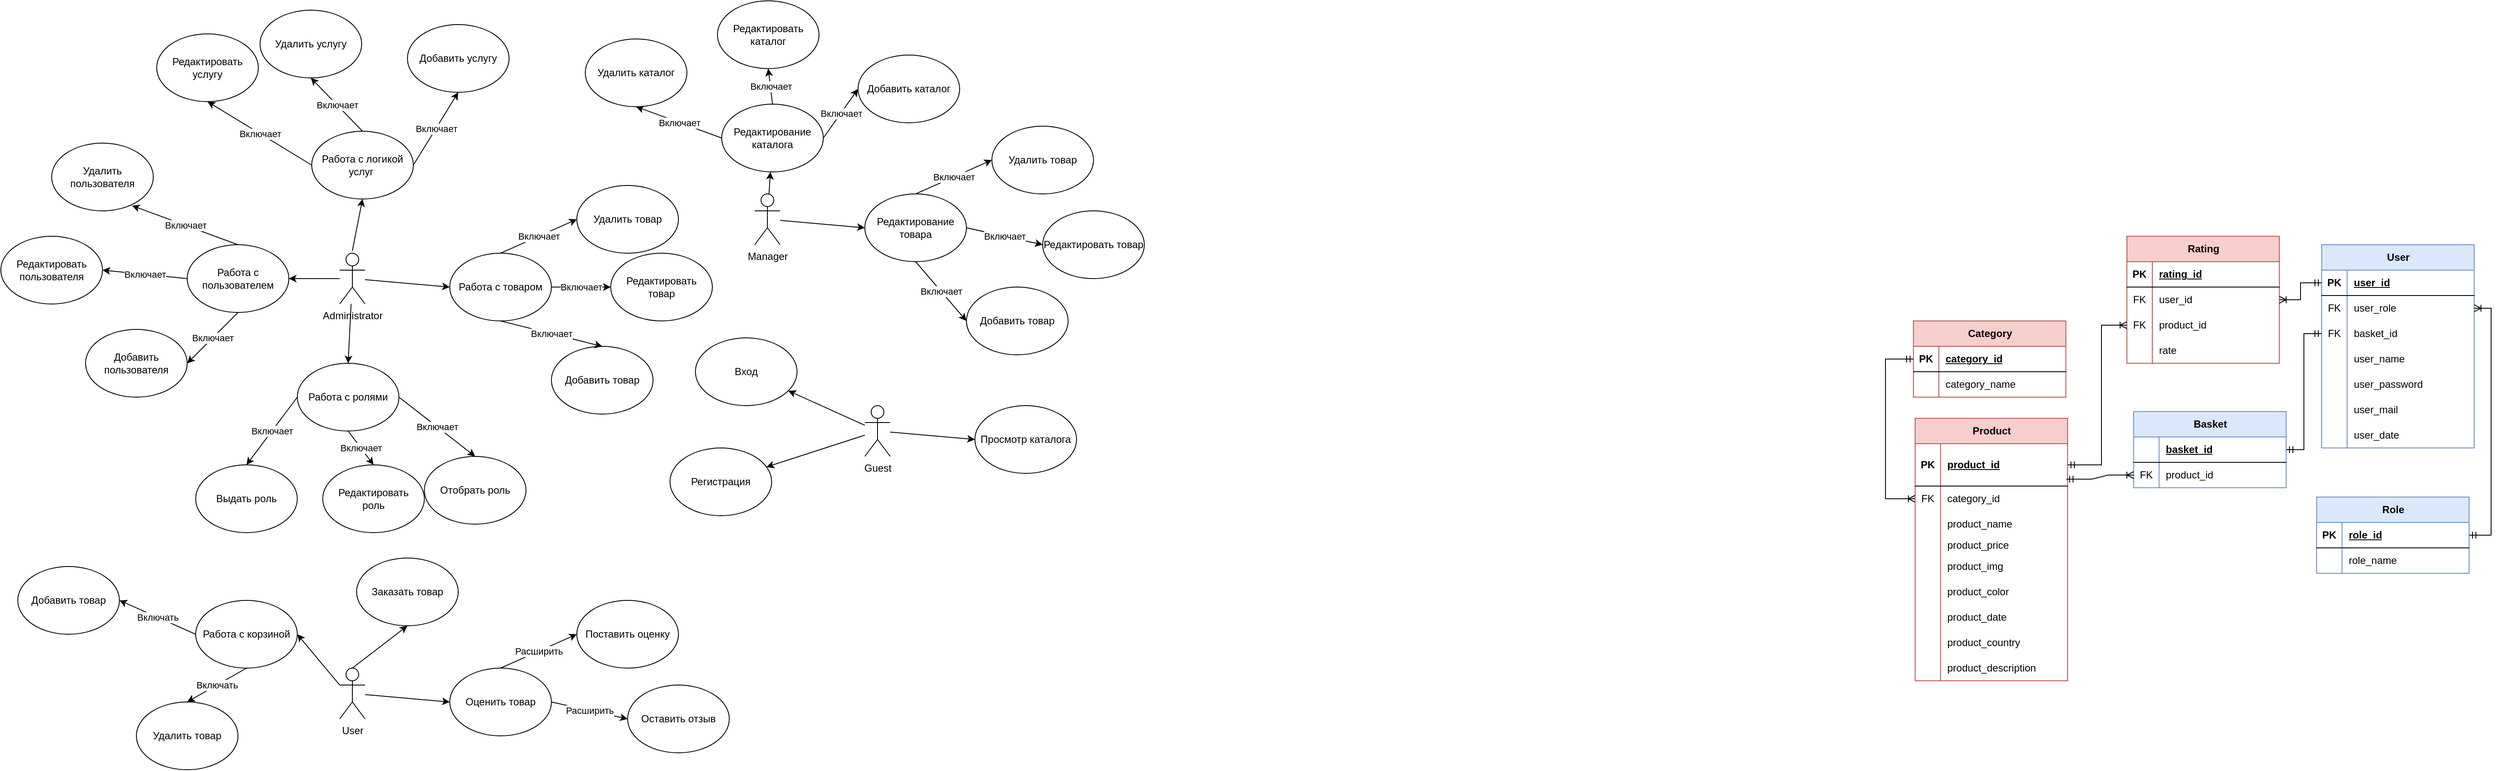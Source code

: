 <mxfile version="21.2.3" type="device">
  <diagram id="R2lEEEUBdFMjLlhIrx00" name="Page-1">
    <mxGraphModel dx="4165" dy="2045" grid="0" gridSize="10" guides="0" tooltips="1" connect="1" arrows="1" fold="1" page="1" pageScale="1" pageWidth="850" pageHeight="1100" math="0" shadow="0" extFonts="Permanent Marker^https://fonts.googleapis.com/css?family=Permanent+Marker">
      <root>
        <mxCell id="0" />
        <mxCell id="1" parent="0" />
        <mxCell id="0gaN6f97P08U9e7HcH4B-33" value="User" style="shape=table;startSize=30;container=1;collapsible=1;childLayout=tableLayout;fixedRows=1;rowLines=0;fontStyle=1;align=center;resizeLast=1;html=1;fillColor=#dae8fc;strokeColor=#6c8ebf;" parent="1" vertex="1">
          <mxGeometry x="390" y="190" width="180" height="240" as="geometry" />
        </mxCell>
        <mxCell id="0gaN6f97P08U9e7HcH4B-34" value="" style="shape=tableRow;horizontal=0;startSize=0;swimlaneHead=0;swimlaneBody=0;fillColor=none;collapsible=0;dropTarget=0;points=[[0,0.5],[1,0.5]];portConstraint=eastwest;top=0;left=0;right=0;bottom=1;" parent="0gaN6f97P08U9e7HcH4B-33" vertex="1">
          <mxGeometry y="30" width="180" height="30" as="geometry" />
        </mxCell>
        <mxCell id="0gaN6f97P08U9e7HcH4B-35" value="PK" style="shape=partialRectangle;connectable=0;fillColor=none;top=0;left=0;bottom=0;right=0;fontStyle=1;overflow=hidden;whiteSpace=wrap;html=1;" parent="0gaN6f97P08U9e7HcH4B-34" vertex="1">
          <mxGeometry width="30" height="30" as="geometry">
            <mxRectangle width="30" height="30" as="alternateBounds" />
          </mxGeometry>
        </mxCell>
        <mxCell id="0gaN6f97P08U9e7HcH4B-36" value="user_id" style="shape=partialRectangle;connectable=0;fillColor=none;top=0;left=0;bottom=0;right=0;align=left;spacingLeft=6;fontStyle=5;overflow=hidden;whiteSpace=wrap;html=1;" parent="0gaN6f97P08U9e7HcH4B-34" vertex="1">
          <mxGeometry x="30" width="150" height="30" as="geometry">
            <mxRectangle width="150" height="30" as="alternateBounds" />
          </mxGeometry>
        </mxCell>
        <mxCell id="0gaN6f97P08U9e7HcH4B-117" value="" style="shape=tableRow;horizontal=0;startSize=0;swimlaneHead=0;swimlaneBody=0;fillColor=none;collapsible=0;dropTarget=0;points=[[0,0.5],[1,0.5]];portConstraint=eastwest;top=0;left=0;right=0;bottom=0;" parent="0gaN6f97P08U9e7HcH4B-33" vertex="1">
          <mxGeometry y="60" width="180" height="30" as="geometry" />
        </mxCell>
        <mxCell id="0gaN6f97P08U9e7HcH4B-118" value="FK" style="shape=partialRectangle;connectable=0;fillColor=none;top=0;left=0;bottom=0;right=0;editable=1;overflow=hidden;whiteSpace=wrap;html=1;" parent="0gaN6f97P08U9e7HcH4B-117" vertex="1">
          <mxGeometry width="30" height="30" as="geometry">
            <mxRectangle width="30" height="30" as="alternateBounds" />
          </mxGeometry>
        </mxCell>
        <mxCell id="0gaN6f97P08U9e7HcH4B-119" value="user_role" style="shape=partialRectangle;connectable=0;fillColor=none;top=0;left=0;bottom=0;right=0;align=left;spacingLeft=6;overflow=hidden;whiteSpace=wrap;html=1;" parent="0gaN6f97P08U9e7HcH4B-117" vertex="1">
          <mxGeometry x="30" width="150" height="30" as="geometry">
            <mxRectangle width="150" height="30" as="alternateBounds" />
          </mxGeometry>
        </mxCell>
        <mxCell id="0gaN6f97P08U9e7HcH4B-55" value="" style="shape=tableRow;horizontal=0;startSize=0;swimlaneHead=0;swimlaneBody=0;fillColor=none;collapsible=0;dropTarget=0;points=[[0,0.5],[1,0.5]];portConstraint=eastwest;top=0;left=0;right=0;bottom=0;" parent="0gaN6f97P08U9e7HcH4B-33" vertex="1">
          <mxGeometry y="90" width="180" height="30" as="geometry" />
        </mxCell>
        <mxCell id="0gaN6f97P08U9e7HcH4B-56" value="FK" style="shape=partialRectangle;connectable=0;fillColor=none;top=0;left=0;bottom=0;right=0;editable=1;overflow=hidden;whiteSpace=wrap;html=1;" parent="0gaN6f97P08U9e7HcH4B-55" vertex="1">
          <mxGeometry width="30" height="30" as="geometry">
            <mxRectangle width="30" height="30" as="alternateBounds" />
          </mxGeometry>
        </mxCell>
        <mxCell id="0gaN6f97P08U9e7HcH4B-57" value="basket_id" style="shape=partialRectangle;connectable=0;fillColor=none;top=0;left=0;bottom=0;right=0;align=left;spacingLeft=6;overflow=hidden;whiteSpace=wrap;html=1;" parent="0gaN6f97P08U9e7HcH4B-55" vertex="1">
          <mxGeometry x="30" width="150" height="30" as="geometry">
            <mxRectangle width="150" height="30" as="alternateBounds" />
          </mxGeometry>
        </mxCell>
        <mxCell id="0gaN6f97P08U9e7HcH4B-37" value="" style="shape=tableRow;horizontal=0;startSize=0;swimlaneHead=0;swimlaneBody=0;fillColor=none;collapsible=0;dropTarget=0;points=[[0,0.5],[1,0.5]];portConstraint=eastwest;top=0;left=0;right=0;bottom=0;" parent="0gaN6f97P08U9e7HcH4B-33" vertex="1">
          <mxGeometry y="120" width="180" height="30" as="geometry" />
        </mxCell>
        <mxCell id="0gaN6f97P08U9e7HcH4B-38" value="" style="shape=partialRectangle;connectable=0;fillColor=none;top=0;left=0;bottom=0;right=0;editable=1;overflow=hidden;whiteSpace=wrap;html=1;" parent="0gaN6f97P08U9e7HcH4B-37" vertex="1">
          <mxGeometry width="30" height="30" as="geometry">
            <mxRectangle width="30" height="30" as="alternateBounds" />
          </mxGeometry>
        </mxCell>
        <mxCell id="0gaN6f97P08U9e7HcH4B-39" value="user_name" style="shape=partialRectangle;connectable=0;fillColor=none;top=0;left=0;bottom=0;right=0;align=left;spacingLeft=6;overflow=hidden;whiteSpace=wrap;html=1;" parent="0gaN6f97P08U9e7HcH4B-37" vertex="1">
          <mxGeometry x="30" width="150" height="30" as="geometry">
            <mxRectangle width="150" height="30" as="alternateBounds" />
          </mxGeometry>
        </mxCell>
        <mxCell id="0gaN6f97P08U9e7HcH4B-52" value="" style="shape=tableRow;horizontal=0;startSize=0;swimlaneHead=0;swimlaneBody=0;fillColor=none;collapsible=0;dropTarget=0;points=[[0,0.5],[1,0.5]];portConstraint=eastwest;top=0;left=0;right=0;bottom=0;" parent="0gaN6f97P08U9e7HcH4B-33" vertex="1">
          <mxGeometry y="150" width="180" height="30" as="geometry" />
        </mxCell>
        <mxCell id="0gaN6f97P08U9e7HcH4B-53" value="" style="shape=partialRectangle;connectable=0;fillColor=none;top=0;left=0;bottom=0;right=0;editable=1;overflow=hidden;whiteSpace=wrap;html=1;" parent="0gaN6f97P08U9e7HcH4B-52" vertex="1">
          <mxGeometry width="30" height="30" as="geometry">
            <mxRectangle width="30" height="30" as="alternateBounds" />
          </mxGeometry>
        </mxCell>
        <mxCell id="0gaN6f97P08U9e7HcH4B-54" value="user_password" style="shape=partialRectangle;connectable=0;fillColor=none;top=0;left=0;bottom=0;right=0;align=left;spacingLeft=6;overflow=hidden;whiteSpace=wrap;html=1;" parent="0gaN6f97P08U9e7HcH4B-52" vertex="1">
          <mxGeometry x="30" width="150" height="30" as="geometry">
            <mxRectangle width="150" height="30" as="alternateBounds" />
          </mxGeometry>
        </mxCell>
        <mxCell id="0gaN6f97P08U9e7HcH4B-40" value="" style="shape=tableRow;horizontal=0;startSize=0;swimlaneHead=0;swimlaneBody=0;fillColor=none;collapsible=0;dropTarget=0;points=[[0,0.5],[1,0.5]];portConstraint=eastwest;top=0;left=0;right=0;bottom=0;" parent="0gaN6f97P08U9e7HcH4B-33" vertex="1">
          <mxGeometry y="180" width="180" height="30" as="geometry" />
        </mxCell>
        <mxCell id="0gaN6f97P08U9e7HcH4B-41" value="" style="shape=partialRectangle;connectable=0;fillColor=none;top=0;left=0;bottom=0;right=0;editable=1;overflow=hidden;whiteSpace=wrap;html=1;" parent="0gaN6f97P08U9e7HcH4B-40" vertex="1">
          <mxGeometry width="30" height="30" as="geometry">
            <mxRectangle width="30" height="30" as="alternateBounds" />
          </mxGeometry>
        </mxCell>
        <mxCell id="0gaN6f97P08U9e7HcH4B-42" value="user_mail" style="shape=partialRectangle;connectable=0;fillColor=none;top=0;left=0;bottom=0;right=0;align=left;spacingLeft=6;overflow=hidden;whiteSpace=wrap;html=1;" parent="0gaN6f97P08U9e7HcH4B-40" vertex="1">
          <mxGeometry x="30" width="150" height="30" as="geometry">
            <mxRectangle width="150" height="30" as="alternateBounds" />
          </mxGeometry>
        </mxCell>
        <mxCell id="0gaN6f97P08U9e7HcH4B-43" value="" style="shape=tableRow;horizontal=0;startSize=0;swimlaneHead=0;swimlaneBody=0;fillColor=none;collapsible=0;dropTarget=0;points=[[0,0.5],[1,0.5]];portConstraint=eastwest;top=0;left=0;right=0;bottom=0;" parent="0gaN6f97P08U9e7HcH4B-33" vertex="1">
          <mxGeometry y="210" width="180" height="30" as="geometry" />
        </mxCell>
        <mxCell id="0gaN6f97P08U9e7HcH4B-44" value="" style="shape=partialRectangle;connectable=0;fillColor=none;top=0;left=0;bottom=0;right=0;editable=1;overflow=hidden;whiteSpace=wrap;html=1;" parent="0gaN6f97P08U9e7HcH4B-43" vertex="1">
          <mxGeometry width="30" height="30" as="geometry">
            <mxRectangle width="30" height="30" as="alternateBounds" />
          </mxGeometry>
        </mxCell>
        <mxCell id="0gaN6f97P08U9e7HcH4B-45" value="user_date" style="shape=partialRectangle;connectable=0;fillColor=none;top=0;left=0;bottom=0;right=0;align=left;spacingLeft=6;overflow=hidden;whiteSpace=wrap;html=1;" parent="0gaN6f97P08U9e7HcH4B-43" vertex="1">
          <mxGeometry x="30" width="150" height="30" as="geometry">
            <mxRectangle width="150" height="30" as="alternateBounds" />
          </mxGeometry>
        </mxCell>
        <mxCell id="0gaN6f97P08U9e7HcH4B-58" style="edgeStyle=orthogonalEdgeStyle;rounded=0;orthogonalLoop=1;jettySize=auto;html=1;startArrow=ERoneToMany;startFill=0;endArrow=ERmandOne;endFill=0;entryX=1;entryY=0.5;entryDx=0;entryDy=0;exitX=1;exitY=0.5;exitDx=0;exitDy=0;" parent="1" source="0gaN6f97P08U9e7HcH4B-117" target="0gaN6f97P08U9e7HcH4B-214" edge="1">
          <mxGeometry relative="1" as="geometry">
            <Array as="points">
              <mxPoint x="590" y="265" />
              <mxPoint x="590" y="533" />
            </Array>
          </mxGeometry>
        </mxCell>
        <mxCell id="0gaN6f97P08U9e7HcH4B-59" value="Basket" style="shape=table;startSize=30;container=1;collapsible=1;childLayout=tableLayout;fixedRows=1;rowLines=0;fontStyle=1;align=center;resizeLast=1;html=1;fillColor=#dae8fc;strokeColor=#6c8ebf;" parent="1" vertex="1">
          <mxGeometry x="168" y="387" width="180" height="90" as="geometry" />
        </mxCell>
        <mxCell id="0gaN6f97P08U9e7HcH4B-60" value="" style="shape=tableRow;horizontal=0;startSize=0;swimlaneHead=0;swimlaneBody=0;fillColor=none;collapsible=0;dropTarget=0;points=[[0,0.5],[1,0.5]];portConstraint=eastwest;top=0;left=0;right=0;bottom=1;" parent="0gaN6f97P08U9e7HcH4B-59" vertex="1">
          <mxGeometry y="30" width="180" height="30" as="geometry" />
        </mxCell>
        <mxCell id="0gaN6f97P08U9e7HcH4B-61" value="" style="shape=partialRectangle;connectable=0;fillColor=none;top=0;left=0;bottom=0;right=0;fontStyle=1;overflow=hidden;whiteSpace=wrap;html=1;" parent="0gaN6f97P08U9e7HcH4B-60" vertex="1">
          <mxGeometry width="30" height="30" as="geometry">
            <mxRectangle width="30" height="30" as="alternateBounds" />
          </mxGeometry>
        </mxCell>
        <mxCell id="0gaN6f97P08U9e7HcH4B-62" value="basket_id" style="shape=partialRectangle;connectable=0;fillColor=none;top=0;left=0;bottom=0;right=0;align=left;spacingLeft=6;fontStyle=5;overflow=hidden;whiteSpace=wrap;html=1;" parent="0gaN6f97P08U9e7HcH4B-60" vertex="1">
          <mxGeometry x="30" width="150" height="30" as="geometry">
            <mxRectangle width="150" height="30" as="alternateBounds" />
          </mxGeometry>
        </mxCell>
        <mxCell id="0gaN6f97P08U9e7HcH4B-63" value="" style="shape=tableRow;horizontal=0;startSize=0;swimlaneHead=0;swimlaneBody=0;fillColor=none;collapsible=0;dropTarget=0;points=[[0,0.5],[1,0.5]];portConstraint=eastwest;top=0;left=0;right=0;bottom=0;" parent="0gaN6f97P08U9e7HcH4B-59" vertex="1">
          <mxGeometry y="60" width="180" height="30" as="geometry" />
        </mxCell>
        <mxCell id="0gaN6f97P08U9e7HcH4B-64" value="FK" style="shape=partialRectangle;connectable=0;fillColor=none;top=0;left=0;bottom=0;right=0;editable=1;overflow=hidden;whiteSpace=wrap;html=1;" parent="0gaN6f97P08U9e7HcH4B-63" vertex="1">
          <mxGeometry width="30" height="30" as="geometry">
            <mxRectangle width="30" height="30" as="alternateBounds" />
          </mxGeometry>
        </mxCell>
        <mxCell id="0gaN6f97P08U9e7HcH4B-65" value="product_id" style="shape=partialRectangle;connectable=0;fillColor=none;top=0;left=0;bottom=0;right=0;align=left;spacingLeft=6;overflow=hidden;whiteSpace=wrap;html=1;" parent="0gaN6f97P08U9e7HcH4B-63" vertex="1">
          <mxGeometry x="30" width="150" height="30" as="geometry">
            <mxRectangle width="150" height="30" as="alternateBounds" />
          </mxGeometry>
        </mxCell>
        <mxCell id="0gaN6f97P08U9e7HcH4B-82" value="Product" style="shape=table;startSize=30;container=1;collapsible=1;childLayout=tableLayout;fixedRows=1;rowLines=0;fontStyle=1;align=center;resizeLast=1;html=1;fillColor=#f8cecc;strokeColor=#b85450;" parent="1" vertex="1">
          <mxGeometry x="-90" y="395" width="180" height="310" as="geometry" />
        </mxCell>
        <mxCell id="0gaN6f97P08U9e7HcH4B-83" value="" style="shape=tableRow;horizontal=0;startSize=0;swimlaneHead=0;swimlaneBody=0;fillColor=none;collapsible=0;dropTarget=0;points=[[0,0.5],[1,0.5]];portConstraint=eastwest;top=0;left=0;right=0;bottom=1;" parent="0gaN6f97P08U9e7HcH4B-82" vertex="1">
          <mxGeometry y="30" width="180" height="50" as="geometry" />
        </mxCell>
        <mxCell id="0gaN6f97P08U9e7HcH4B-84" value="PK" style="shape=partialRectangle;connectable=0;fillColor=none;top=0;left=0;bottom=0;right=0;fontStyle=1;overflow=hidden;whiteSpace=wrap;html=1;" parent="0gaN6f97P08U9e7HcH4B-83" vertex="1">
          <mxGeometry width="30" height="50" as="geometry">
            <mxRectangle width="30" height="50" as="alternateBounds" />
          </mxGeometry>
        </mxCell>
        <mxCell id="0gaN6f97P08U9e7HcH4B-85" value="product_id" style="shape=partialRectangle;connectable=0;fillColor=none;top=0;left=0;bottom=0;right=0;align=left;spacingLeft=6;fontStyle=5;overflow=hidden;whiteSpace=wrap;html=1;" parent="0gaN6f97P08U9e7HcH4B-83" vertex="1">
          <mxGeometry x="30" width="150" height="50" as="geometry">
            <mxRectangle width="150" height="50" as="alternateBounds" />
          </mxGeometry>
        </mxCell>
        <mxCell id="0gaN6f97P08U9e7HcH4B-101" value="" style="shape=tableRow;horizontal=0;startSize=0;swimlaneHead=0;swimlaneBody=0;fillColor=none;collapsible=0;dropTarget=0;points=[[0,0.5],[1,0.5]];portConstraint=eastwest;top=0;left=0;right=0;bottom=0;" parent="0gaN6f97P08U9e7HcH4B-82" vertex="1">
          <mxGeometry y="80" width="180" height="30" as="geometry" />
        </mxCell>
        <mxCell id="0gaN6f97P08U9e7HcH4B-102" value="FK" style="shape=partialRectangle;connectable=0;fillColor=none;top=0;left=0;bottom=0;right=0;editable=1;overflow=hidden;whiteSpace=wrap;html=1;" parent="0gaN6f97P08U9e7HcH4B-101" vertex="1">
          <mxGeometry width="30" height="30" as="geometry">
            <mxRectangle width="30" height="30" as="alternateBounds" />
          </mxGeometry>
        </mxCell>
        <mxCell id="0gaN6f97P08U9e7HcH4B-103" value="category_id" style="shape=partialRectangle;connectable=0;fillColor=none;top=0;left=0;bottom=0;right=0;align=left;spacingLeft=6;overflow=hidden;whiteSpace=wrap;html=1;" parent="0gaN6f97P08U9e7HcH4B-101" vertex="1">
          <mxGeometry x="30" width="150" height="30" as="geometry">
            <mxRectangle width="150" height="30" as="alternateBounds" />
          </mxGeometry>
        </mxCell>
        <mxCell id="0gaN6f97P08U9e7HcH4B-148" value="" style="shape=tableRow;horizontal=0;startSize=0;swimlaneHead=0;swimlaneBody=0;fillColor=none;collapsible=0;dropTarget=0;points=[[0,0.5],[1,0.5]];portConstraint=eastwest;top=0;left=0;right=0;bottom=0;" parent="0gaN6f97P08U9e7HcH4B-82" vertex="1">
          <mxGeometry y="110" width="180" height="30" as="geometry" />
        </mxCell>
        <mxCell id="0gaN6f97P08U9e7HcH4B-149" value="" style="shape=partialRectangle;connectable=0;fillColor=none;top=0;left=0;bottom=0;right=0;editable=1;overflow=hidden;whiteSpace=wrap;html=1;" parent="0gaN6f97P08U9e7HcH4B-148" vertex="1">
          <mxGeometry width="30" height="30" as="geometry">
            <mxRectangle width="30" height="30" as="alternateBounds" />
          </mxGeometry>
        </mxCell>
        <mxCell id="0gaN6f97P08U9e7HcH4B-150" value="product_name" style="shape=partialRectangle;connectable=0;fillColor=none;top=0;left=0;bottom=0;right=0;align=left;spacingLeft=6;overflow=hidden;whiteSpace=wrap;html=1;" parent="0gaN6f97P08U9e7HcH4B-148" vertex="1">
          <mxGeometry x="30" width="150" height="30" as="geometry">
            <mxRectangle width="150" height="30" as="alternateBounds" />
          </mxGeometry>
        </mxCell>
        <mxCell id="0gaN6f97P08U9e7HcH4B-89" value="" style="shape=tableRow;horizontal=0;startSize=0;swimlaneHead=0;swimlaneBody=0;fillColor=none;collapsible=0;dropTarget=0;points=[[0,0.5],[1,0.5]];portConstraint=eastwest;top=0;left=0;right=0;bottom=0;" parent="0gaN6f97P08U9e7HcH4B-82" vertex="1">
          <mxGeometry y="140" width="180" height="20" as="geometry" />
        </mxCell>
        <mxCell id="0gaN6f97P08U9e7HcH4B-90" value="" style="shape=partialRectangle;connectable=0;fillColor=none;top=0;left=0;bottom=0;right=0;editable=1;overflow=hidden;whiteSpace=wrap;html=1;" parent="0gaN6f97P08U9e7HcH4B-89" vertex="1">
          <mxGeometry width="30" height="20" as="geometry">
            <mxRectangle width="30" height="20" as="alternateBounds" />
          </mxGeometry>
        </mxCell>
        <mxCell id="0gaN6f97P08U9e7HcH4B-91" value="product_price" style="shape=partialRectangle;connectable=0;fillColor=none;top=0;left=0;bottom=0;right=0;align=left;spacingLeft=6;overflow=hidden;whiteSpace=wrap;html=1;" parent="0gaN6f97P08U9e7HcH4B-89" vertex="1">
          <mxGeometry x="30" width="150" height="20" as="geometry">
            <mxRectangle width="150" height="20" as="alternateBounds" />
          </mxGeometry>
        </mxCell>
        <mxCell id="0gaN6f97P08U9e7HcH4B-95" value="" style="shape=tableRow;horizontal=0;startSize=0;swimlaneHead=0;swimlaneBody=0;fillColor=none;collapsible=0;dropTarget=0;points=[[0,0.5],[1,0.5]];portConstraint=eastwest;top=0;left=0;right=0;bottom=0;" parent="0gaN6f97P08U9e7HcH4B-82" vertex="1">
          <mxGeometry y="160" width="180" height="30" as="geometry" />
        </mxCell>
        <mxCell id="0gaN6f97P08U9e7HcH4B-96" value="" style="shape=partialRectangle;connectable=0;fillColor=none;top=0;left=0;bottom=0;right=0;editable=1;overflow=hidden;whiteSpace=wrap;html=1;" parent="0gaN6f97P08U9e7HcH4B-95" vertex="1">
          <mxGeometry width="30" height="30" as="geometry">
            <mxRectangle width="30" height="30" as="alternateBounds" />
          </mxGeometry>
        </mxCell>
        <mxCell id="0gaN6f97P08U9e7HcH4B-97" value="product_img" style="shape=partialRectangle;connectable=0;fillColor=none;top=0;left=0;bottom=0;right=0;align=left;spacingLeft=6;overflow=hidden;whiteSpace=wrap;html=1;" parent="0gaN6f97P08U9e7HcH4B-95" vertex="1">
          <mxGeometry x="30" width="150" height="30" as="geometry">
            <mxRectangle width="150" height="30" as="alternateBounds" />
          </mxGeometry>
        </mxCell>
        <mxCell id="0gaN6f97P08U9e7HcH4B-98" value="" style="shape=tableRow;horizontal=0;startSize=0;swimlaneHead=0;swimlaneBody=0;fillColor=none;collapsible=0;dropTarget=0;points=[[0,0.5],[1,0.5]];portConstraint=eastwest;top=0;left=0;right=0;bottom=0;" parent="0gaN6f97P08U9e7HcH4B-82" vertex="1">
          <mxGeometry y="190" width="180" height="30" as="geometry" />
        </mxCell>
        <mxCell id="0gaN6f97P08U9e7HcH4B-99" value="" style="shape=partialRectangle;connectable=0;fillColor=none;top=0;left=0;bottom=0;right=0;editable=1;overflow=hidden;whiteSpace=wrap;html=1;" parent="0gaN6f97P08U9e7HcH4B-98" vertex="1">
          <mxGeometry width="30" height="30" as="geometry">
            <mxRectangle width="30" height="30" as="alternateBounds" />
          </mxGeometry>
        </mxCell>
        <mxCell id="0gaN6f97P08U9e7HcH4B-100" value="product_color" style="shape=partialRectangle;connectable=0;fillColor=none;top=0;left=0;bottom=0;right=0;align=left;spacingLeft=6;overflow=hidden;whiteSpace=wrap;html=1;" parent="0gaN6f97P08U9e7HcH4B-98" vertex="1">
          <mxGeometry x="30" width="150" height="30" as="geometry">
            <mxRectangle width="150" height="30" as="alternateBounds" />
          </mxGeometry>
        </mxCell>
        <mxCell id="0gaN6f97P08U9e7HcH4B-105" value="" style="shape=tableRow;horizontal=0;startSize=0;swimlaneHead=0;swimlaneBody=0;fillColor=none;collapsible=0;dropTarget=0;points=[[0,0.5],[1,0.5]];portConstraint=eastwest;top=0;left=0;right=0;bottom=0;" parent="0gaN6f97P08U9e7HcH4B-82" vertex="1">
          <mxGeometry y="220" width="180" height="30" as="geometry" />
        </mxCell>
        <mxCell id="0gaN6f97P08U9e7HcH4B-106" value="" style="shape=partialRectangle;connectable=0;fillColor=none;top=0;left=0;bottom=0;right=0;editable=1;overflow=hidden;whiteSpace=wrap;html=1;" parent="0gaN6f97P08U9e7HcH4B-105" vertex="1">
          <mxGeometry width="30" height="30" as="geometry">
            <mxRectangle width="30" height="30" as="alternateBounds" />
          </mxGeometry>
        </mxCell>
        <mxCell id="0gaN6f97P08U9e7HcH4B-107" value="product_date" style="shape=partialRectangle;connectable=0;fillColor=none;top=0;left=0;bottom=0;right=0;align=left;spacingLeft=6;overflow=hidden;whiteSpace=wrap;html=1;" parent="0gaN6f97P08U9e7HcH4B-105" vertex="1">
          <mxGeometry x="30" width="150" height="30" as="geometry">
            <mxRectangle width="150" height="30" as="alternateBounds" />
          </mxGeometry>
        </mxCell>
        <mxCell id="0gaN6f97P08U9e7HcH4B-210" value="" style="shape=tableRow;horizontal=0;startSize=0;swimlaneHead=0;swimlaneBody=0;fillColor=none;collapsible=0;dropTarget=0;points=[[0,0.5],[1,0.5]];portConstraint=eastwest;top=0;left=0;right=0;bottom=0;" parent="0gaN6f97P08U9e7HcH4B-82" vertex="1">
          <mxGeometry y="250" width="180" height="30" as="geometry" />
        </mxCell>
        <mxCell id="0gaN6f97P08U9e7HcH4B-211" value="" style="shape=partialRectangle;connectable=0;fillColor=none;top=0;left=0;bottom=0;right=0;editable=1;overflow=hidden;whiteSpace=wrap;html=1;" parent="0gaN6f97P08U9e7HcH4B-210" vertex="1">
          <mxGeometry width="30" height="30" as="geometry">
            <mxRectangle width="30" height="30" as="alternateBounds" />
          </mxGeometry>
        </mxCell>
        <mxCell id="0gaN6f97P08U9e7HcH4B-212" value="product_country" style="shape=partialRectangle;connectable=0;fillColor=none;top=0;left=0;bottom=0;right=0;align=left;spacingLeft=6;overflow=hidden;whiteSpace=wrap;html=1;" parent="0gaN6f97P08U9e7HcH4B-210" vertex="1">
          <mxGeometry x="30" width="150" height="30" as="geometry">
            <mxRectangle width="150" height="30" as="alternateBounds" />
          </mxGeometry>
        </mxCell>
        <mxCell id="0gaN6f97P08U9e7HcH4B-92" value="" style="shape=tableRow;horizontal=0;startSize=0;swimlaneHead=0;swimlaneBody=0;fillColor=none;collapsible=0;dropTarget=0;points=[[0,0.5],[1,0.5]];portConstraint=eastwest;top=0;left=0;right=0;bottom=0;" parent="0gaN6f97P08U9e7HcH4B-82" vertex="1">
          <mxGeometry y="280" width="180" height="30" as="geometry" />
        </mxCell>
        <mxCell id="0gaN6f97P08U9e7HcH4B-93" value="" style="shape=partialRectangle;connectable=0;fillColor=none;top=0;left=0;bottom=0;right=0;editable=1;overflow=hidden;whiteSpace=wrap;html=1;" parent="0gaN6f97P08U9e7HcH4B-92" vertex="1">
          <mxGeometry width="30" height="30" as="geometry">
            <mxRectangle width="30" height="30" as="alternateBounds" />
          </mxGeometry>
        </mxCell>
        <mxCell id="0gaN6f97P08U9e7HcH4B-94" value="product_description" style="shape=partialRectangle;connectable=0;fillColor=none;top=0;left=0;bottom=0;right=0;align=left;spacingLeft=6;overflow=hidden;whiteSpace=wrap;html=1;" parent="0gaN6f97P08U9e7HcH4B-92" vertex="1">
          <mxGeometry x="30" width="150" height="30" as="geometry">
            <mxRectangle width="150" height="30" as="alternateBounds" />
          </mxGeometry>
        </mxCell>
        <mxCell id="0gaN6f97P08U9e7HcH4B-112" style="edgeStyle=orthogonalEdgeStyle;rounded=0;orthogonalLoop=1;jettySize=auto;html=1;endArrow=ERmandOne;endFill=0;startArrow=ERmandOne;startFill=0;" parent="1" source="0gaN6f97P08U9e7HcH4B-60" target="0gaN6f97P08U9e7HcH4B-55" edge="1">
          <mxGeometry relative="1" as="geometry">
            <mxPoint x="320" y="85" as="sourcePoint" />
          </mxGeometry>
        </mxCell>
        <mxCell id="0gaN6f97P08U9e7HcH4B-120" value="Category" style="shape=table;startSize=30;container=1;collapsible=1;childLayout=tableLayout;fixedRows=1;rowLines=0;fontStyle=1;align=center;resizeLast=1;html=1;fillColor=#f8cecc;strokeColor=#b85450;" parent="1" vertex="1">
          <mxGeometry x="-92" y="280" width="180" height="90" as="geometry" />
        </mxCell>
        <mxCell id="0gaN6f97P08U9e7HcH4B-121" value="" style="shape=tableRow;horizontal=0;startSize=0;swimlaneHead=0;swimlaneBody=0;fillColor=none;collapsible=0;dropTarget=0;points=[[0,0.5],[1,0.5]];portConstraint=eastwest;top=0;left=0;right=0;bottom=1;" parent="0gaN6f97P08U9e7HcH4B-120" vertex="1">
          <mxGeometry y="30" width="180" height="30" as="geometry" />
        </mxCell>
        <mxCell id="0gaN6f97P08U9e7HcH4B-122" value="PK" style="shape=partialRectangle;connectable=0;fillColor=none;top=0;left=0;bottom=0;right=0;fontStyle=1;overflow=hidden;whiteSpace=wrap;html=1;" parent="0gaN6f97P08U9e7HcH4B-121" vertex="1">
          <mxGeometry width="30" height="30" as="geometry">
            <mxRectangle width="30" height="30" as="alternateBounds" />
          </mxGeometry>
        </mxCell>
        <mxCell id="0gaN6f97P08U9e7HcH4B-123" value="category_id" style="shape=partialRectangle;connectable=0;fillColor=none;top=0;left=0;bottom=0;right=0;align=left;spacingLeft=6;fontStyle=5;overflow=hidden;whiteSpace=wrap;html=1;" parent="0gaN6f97P08U9e7HcH4B-121" vertex="1">
          <mxGeometry x="30" width="150" height="30" as="geometry">
            <mxRectangle width="150" height="30" as="alternateBounds" />
          </mxGeometry>
        </mxCell>
        <mxCell id="0gaN6f97P08U9e7HcH4B-124" value="" style="shape=tableRow;horizontal=0;startSize=0;swimlaneHead=0;swimlaneBody=0;fillColor=none;collapsible=0;dropTarget=0;points=[[0,0.5],[1,0.5]];portConstraint=eastwest;top=0;left=0;right=0;bottom=0;" parent="0gaN6f97P08U9e7HcH4B-120" vertex="1">
          <mxGeometry y="60" width="180" height="30" as="geometry" />
        </mxCell>
        <mxCell id="0gaN6f97P08U9e7HcH4B-125" value="" style="shape=partialRectangle;connectable=0;fillColor=none;top=0;left=0;bottom=0;right=0;editable=1;overflow=hidden;whiteSpace=wrap;html=1;" parent="0gaN6f97P08U9e7HcH4B-124" vertex="1">
          <mxGeometry width="30" height="30" as="geometry">
            <mxRectangle width="30" height="30" as="alternateBounds" />
          </mxGeometry>
        </mxCell>
        <mxCell id="0gaN6f97P08U9e7HcH4B-126" value="category_name" style="shape=partialRectangle;connectable=0;fillColor=none;top=0;left=0;bottom=0;right=0;align=left;spacingLeft=6;overflow=hidden;whiteSpace=wrap;html=1;" parent="0gaN6f97P08U9e7HcH4B-124" vertex="1">
          <mxGeometry x="30" width="150" height="30" as="geometry">
            <mxRectangle width="150" height="30" as="alternateBounds" />
          </mxGeometry>
        </mxCell>
        <mxCell id="0gaN6f97P08U9e7HcH4B-133" value="" style="edgeStyle=orthogonalEdgeStyle;fontSize=12;html=1;endArrow=ERoneToMany;startArrow=ERmandOne;rounded=0;exitX=0;exitY=0.5;exitDx=0;exitDy=0;" parent="1" source="0gaN6f97P08U9e7HcH4B-121" target="0gaN6f97P08U9e7HcH4B-101" edge="1">
          <mxGeometry width="100" height="100" relative="1" as="geometry">
            <mxPoint x="-168" y="485" as="sourcePoint" />
            <mxPoint x="-290" y="230" as="targetPoint" />
            <Array as="points">
              <mxPoint x="-125" y="490" />
            </Array>
          </mxGeometry>
        </mxCell>
        <mxCell id="0gaN6f97P08U9e7HcH4B-134" value="Rating" style="shape=table;startSize=30;container=1;collapsible=1;childLayout=tableLayout;fixedRows=1;rowLines=0;fontStyle=1;align=center;resizeLast=1;html=1;fillColor=#f8cecc;strokeColor=#b85450;" parent="1" vertex="1">
          <mxGeometry x="160" y="180" width="180" height="150" as="geometry" />
        </mxCell>
        <mxCell id="0gaN6f97P08U9e7HcH4B-135" value="" style="shape=tableRow;horizontal=0;startSize=0;swimlaneHead=0;swimlaneBody=0;fillColor=none;collapsible=0;dropTarget=0;points=[[0,0.5],[1,0.5]];portConstraint=eastwest;top=0;left=0;right=0;bottom=1;" parent="0gaN6f97P08U9e7HcH4B-134" vertex="1">
          <mxGeometry y="30" width="180" height="30" as="geometry" />
        </mxCell>
        <mxCell id="0gaN6f97P08U9e7HcH4B-136" value="PK" style="shape=partialRectangle;connectable=0;fillColor=none;top=0;left=0;bottom=0;right=0;fontStyle=1;overflow=hidden;whiteSpace=wrap;html=1;" parent="0gaN6f97P08U9e7HcH4B-135" vertex="1">
          <mxGeometry width="30" height="30" as="geometry">
            <mxRectangle width="30" height="30" as="alternateBounds" />
          </mxGeometry>
        </mxCell>
        <mxCell id="0gaN6f97P08U9e7HcH4B-137" value="rating_id" style="shape=partialRectangle;connectable=0;fillColor=none;top=0;left=0;bottom=0;right=0;align=left;spacingLeft=6;fontStyle=5;overflow=hidden;whiteSpace=wrap;html=1;" parent="0gaN6f97P08U9e7HcH4B-135" vertex="1">
          <mxGeometry x="30" width="150" height="30" as="geometry">
            <mxRectangle width="150" height="30" as="alternateBounds" />
          </mxGeometry>
        </mxCell>
        <mxCell id="0gaN6f97P08U9e7HcH4B-138" value="" style="shape=tableRow;horizontal=0;startSize=0;swimlaneHead=0;swimlaneBody=0;fillColor=none;collapsible=0;dropTarget=0;points=[[0,0.5],[1,0.5]];portConstraint=eastwest;top=0;left=0;right=0;bottom=0;" parent="0gaN6f97P08U9e7HcH4B-134" vertex="1">
          <mxGeometry y="60" width="180" height="30" as="geometry" />
        </mxCell>
        <mxCell id="0gaN6f97P08U9e7HcH4B-139" value="FK" style="shape=partialRectangle;connectable=0;fillColor=none;top=0;left=0;bottom=0;right=0;editable=1;overflow=hidden;whiteSpace=wrap;html=1;" parent="0gaN6f97P08U9e7HcH4B-138" vertex="1">
          <mxGeometry width="30" height="30" as="geometry">
            <mxRectangle width="30" height="30" as="alternateBounds" />
          </mxGeometry>
        </mxCell>
        <mxCell id="0gaN6f97P08U9e7HcH4B-140" value="user_id" style="shape=partialRectangle;connectable=0;fillColor=none;top=0;left=0;bottom=0;right=0;align=left;spacingLeft=6;overflow=hidden;whiteSpace=wrap;html=1;" parent="0gaN6f97P08U9e7HcH4B-138" vertex="1">
          <mxGeometry x="30" width="150" height="30" as="geometry">
            <mxRectangle width="150" height="30" as="alternateBounds" />
          </mxGeometry>
        </mxCell>
        <mxCell id="0gaN6f97P08U9e7HcH4B-141" value="" style="shape=tableRow;horizontal=0;startSize=0;swimlaneHead=0;swimlaneBody=0;fillColor=none;collapsible=0;dropTarget=0;points=[[0,0.5],[1,0.5]];portConstraint=eastwest;top=0;left=0;right=0;bottom=0;" parent="0gaN6f97P08U9e7HcH4B-134" vertex="1">
          <mxGeometry y="90" width="180" height="30" as="geometry" />
        </mxCell>
        <mxCell id="0gaN6f97P08U9e7HcH4B-142" value="FK" style="shape=partialRectangle;connectable=0;fillColor=none;top=0;left=0;bottom=0;right=0;editable=1;overflow=hidden;whiteSpace=wrap;html=1;" parent="0gaN6f97P08U9e7HcH4B-141" vertex="1">
          <mxGeometry width="30" height="30" as="geometry">
            <mxRectangle width="30" height="30" as="alternateBounds" />
          </mxGeometry>
        </mxCell>
        <mxCell id="0gaN6f97P08U9e7HcH4B-143" value="product_id" style="shape=partialRectangle;connectable=0;fillColor=none;top=0;left=0;bottom=0;right=0;align=left;spacingLeft=6;overflow=hidden;whiteSpace=wrap;html=1;" parent="0gaN6f97P08U9e7HcH4B-141" vertex="1">
          <mxGeometry x="30" width="150" height="30" as="geometry">
            <mxRectangle width="150" height="30" as="alternateBounds" />
          </mxGeometry>
        </mxCell>
        <mxCell id="0gaN6f97P08U9e7HcH4B-144" value="" style="shape=tableRow;horizontal=0;startSize=0;swimlaneHead=0;swimlaneBody=0;fillColor=none;collapsible=0;dropTarget=0;points=[[0,0.5],[1,0.5]];portConstraint=eastwest;top=0;left=0;right=0;bottom=0;" parent="0gaN6f97P08U9e7HcH4B-134" vertex="1">
          <mxGeometry y="120" width="180" height="30" as="geometry" />
        </mxCell>
        <mxCell id="0gaN6f97P08U9e7HcH4B-145" value="" style="shape=partialRectangle;connectable=0;fillColor=none;top=0;left=0;bottom=0;right=0;editable=1;overflow=hidden;whiteSpace=wrap;html=1;" parent="0gaN6f97P08U9e7HcH4B-144" vertex="1">
          <mxGeometry width="30" height="30" as="geometry">
            <mxRectangle width="30" height="30" as="alternateBounds" />
          </mxGeometry>
        </mxCell>
        <mxCell id="0gaN6f97P08U9e7HcH4B-146" value="rate" style="shape=partialRectangle;connectable=0;fillColor=none;top=0;left=0;bottom=0;right=0;align=left;spacingLeft=6;overflow=hidden;whiteSpace=wrap;html=1;" parent="0gaN6f97P08U9e7HcH4B-144" vertex="1">
          <mxGeometry x="30" width="150" height="30" as="geometry">
            <mxRectangle width="150" height="30" as="alternateBounds" />
          </mxGeometry>
        </mxCell>
        <mxCell id="0gaN6f97P08U9e7HcH4B-147" value="" style="edgeStyle=orthogonalEdgeStyle;fontSize=12;html=1;endArrow=ERoneToMany;startArrow=ERmandOne;rounded=0;exitX=0;exitY=0.5;exitDx=0;exitDy=0;entryX=1;entryY=0.5;entryDx=0;entryDy=0;" parent="1" source="0gaN6f97P08U9e7HcH4B-34" target="0gaN6f97P08U9e7HcH4B-138" edge="1">
          <mxGeometry width="100" height="100" relative="1" as="geometry">
            <mxPoint x="180" y="340" as="sourcePoint" />
            <mxPoint x="280" y="240" as="targetPoint" />
          </mxGeometry>
        </mxCell>
        <mxCell id="0gaN6f97P08U9e7HcH4B-209" value="" style="edgeStyle=orthogonalEdgeStyle;fontSize=12;html=1;endArrow=ERoneToMany;startArrow=ERmandOne;rounded=0;exitX=1;exitY=0.5;exitDx=0;exitDy=0;entryX=0;entryY=0.5;entryDx=0;entryDy=0;" parent="1" source="0gaN6f97P08U9e7HcH4B-83" target="0gaN6f97P08U9e7HcH4B-141" edge="1">
          <mxGeometry width="100" height="100" relative="1" as="geometry">
            <mxPoint x="150" y="390" as="sourcePoint" />
            <mxPoint x="200" y="330" as="targetPoint" />
            <Array as="points">
              <mxPoint x="130" y="450" />
              <mxPoint x="130" y="285" />
            </Array>
          </mxGeometry>
        </mxCell>
        <mxCell id="0gaN6f97P08U9e7HcH4B-213" value="Role" style="shape=table;startSize=30;container=1;collapsible=1;childLayout=tableLayout;fixedRows=1;rowLines=0;fontStyle=1;align=center;resizeLast=1;html=1;fillColor=#dae8fc;strokeColor=#6c8ebf;" parent="1" vertex="1">
          <mxGeometry x="384" y="488" width="180" height="90" as="geometry" />
        </mxCell>
        <mxCell id="0gaN6f97P08U9e7HcH4B-214" value="" style="shape=tableRow;horizontal=0;startSize=0;swimlaneHead=0;swimlaneBody=0;fillColor=none;collapsible=0;dropTarget=0;points=[[0,0.5],[1,0.5]];portConstraint=eastwest;top=0;left=0;right=0;bottom=1;" parent="0gaN6f97P08U9e7HcH4B-213" vertex="1">
          <mxGeometry y="30" width="180" height="30" as="geometry" />
        </mxCell>
        <mxCell id="0gaN6f97P08U9e7HcH4B-215" value="PK" style="shape=partialRectangle;connectable=0;fillColor=none;top=0;left=0;bottom=0;right=0;fontStyle=1;overflow=hidden;whiteSpace=wrap;html=1;" parent="0gaN6f97P08U9e7HcH4B-214" vertex="1">
          <mxGeometry width="30" height="30" as="geometry">
            <mxRectangle width="30" height="30" as="alternateBounds" />
          </mxGeometry>
        </mxCell>
        <mxCell id="0gaN6f97P08U9e7HcH4B-216" value="role_id" style="shape=partialRectangle;connectable=0;fillColor=none;top=0;left=0;bottom=0;right=0;align=left;spacingLeft=6;fontStyle=5;overflow=hidden;whiteSpace=wrap;html=1;" parent="0gaN6f97P08U9e7HcH4B-214" vertex="1">
          <mxGeometry x="30" width="150" height="30" as="geometry">
            <mxRectangle width="150" height="30" as="alternateBounds" />
          </mxGeometry>
        </mxCell>
        <mxCell id="0gaN6f97P08U9e7HcH4B-217" value="" style="shape=tableRow;horizontal=0;startSize=0;swimlaneHead=0;swimlaneBody=0;fillColor=none;collapsible=0;dropTarget=0;points=[[0,0.5],[1,0.5]];portConstraint=eastwest;top=0;left=0;right=0;bottom=0;" parent="0gaN6f97P08U9e7HcH4B-213" vertex="1">
          <mxGeometry y="60" width="180" height="30" as="geometry" />
        </mxCell>
        <mxCell id="0gaN6f97P08U9e7HcH4B-218" value="" style="shape=partialRectangle;connectable=0;fillColor=none;top=0;left=0;bottom=0;right=0;editable=1;overflow=hidden;whiteSpace=wrap;html=1;" parent="0gaN6f97P08U9e7HcH4B-217" vertex="1">
          <mxGeometry width="30" height="30" as="geometry">
            <mxRectangle width="30" height="30" as="alternateBounds" />
          </mxGeometry>
        </mxCell>
        <mxCell id="0gaN6f97P08U9e7HcH4B-219" value="role_name" style="shape=partialRectangle;connectable=0;fillColor=none;top=0;left=0;bottom=0;right=0;align=left;spacingLeft=6;overflow=hidden;whiteSpace=wrap;html=1;" parent="0gaN6f97P08U9e7HcH4B-217" vertex="1">
          <mxGeometry x="30" width="150" height="30" as="geometry">
            <mxRectangle width="150" height="30" as="alternateBounds" />
          </mxGeometry>
        </mxCell>
        <mxCell id="dQdqxzEY3Kd0JKLeUCMN-6" style="rounded=0;orthogonalLoop=1;jettySize=auto;html=1;entryX=0.5;entryY=0;entryDx=0;entryDy=0;" edge="1" parent="1" source="dQdqxzEY3Kd0JKLeUCMN-1" target="dQdqxzEY3Kd0JKLeUCMN-22">
          <mxGeometry relative="1" as="geometry" />
        </mxCell>
        <mxCell id="dQdqxzEY3Kd0JKLeUCMN-12" style="rounded=0;orthogonalLoop=1;jettySize=auto;html=1;entryX=0;entryY=0.5;entryDx=0;entryDy=0;" edge="1" parent="1" source="dQdqxzEY3Kd0JKLeUCMN-1" target="dQdqxzEY3Kd0JKLeUCMN-15">
          <mxGeometry relative="1" as="geometry" />
        </mxCell>
        <mxCell id="dQdqxzEY3Kd0JKLeUCMN-14" style="rounded=0;orthogonalLoop=1;jettySize=auto;html=1;entryX=1;entryY=0.5;entryDx=0;entryDy=0;" edge="1" parent="1" source="dQdqxzEY3Kd0JKLeUCMN-1" target="dQdqxzEY3Kd0JKLeUCMN-27">
          <mxGeometry relative="1" as="geometry" />
        </mxCell>
        <mxCell id="dQdqxzEY3Kd0JKLeUCMN-1" value="Administrator" style="shape=umlActor;verticalLabelPosition=bottom;verticalAlign=top;html=1;outlineConnect=0;" vertex="1" parent="1">
          <mxGeometry x="-1950" y="200" width="30" height="60" as="geometry" />
        </mxCell>
        <mxCell id="dQdqxzEY3Kd0JKLeUCMN-2" value="Удалить пользователя" style="ellipse;whiteSpace=wrap;html=1;" vertex="1" parent="1">
          <mxGeometry x="-2290" y="70" width="120" height="80" as="geometry" />
        </mxCell>
        <mxCell id="dQdqxzEY3Kd0JKLeUCMN-3" value="Редактировать пользователя" style="ellipse;whiteSpace=wrap;html=1;" vertex="1" parent="1">
          <mxGeometry x="-2350" y="180" width="120" height="80" as="geometry" />
        </mxCell>
        <mxCell id="dQdqxzEY3Kd0JKLeUCMN-4" value="Выдать роль" style="ellipse;whiteSpace=wrap;html=1;" vertex="1" parent="1">
          <mxGeometry x="-2120" y="450" width="120" height="80" as="geometry" />
        </mxCell>
        <mxCell id="dQdqxzEY3Kd0JKLeUCMN-5" value="Отобрать роль" style="ellipse;whiteSpace=wrap;html=1;" vertex="1" parent="1">
          <mxGeometry x="-1850" y="440" width="120" height="80" as="geometry" />
        </mxCell>
        <mxCell id="dQdqxzEY3Kd0JKLeUCMN-11" value="Добавить товар" style="ellipse;whiteSpace=wrap;html=1;" vertex="1" parent="1">
          <mxGeometry x="-1700" y="310" width="120" height="80" as="geometry" />
        </mxCell>
        <mxCell id="dQdqxzEY3Kd0JKLeUCMN-13" value="Добавить пользователя" style="ellipse;whiteSpace=wrap;html=1;" vertex="1" parent="1">
          <mxGeometry x="-2250" y="290" width="120" height="80" as="geometry" />
        </mxCell>
        <mxCell id="dQdqxzEY3Kd0JKLeUCMN-15" value="Работа с товаром" style="ellipse;whiteSpace=wrap;html=1;" vertex="1" parent="1">
          <mxGeometry x="-1820" y="200" width="120" height="80" as="geometry" />
        </mxCell>
        <mxCell id="dQdqxzEY3Kd0JKLeUCMN-17" value="Редактировать &lt;br&gt;товар" style="ellipse;whiteSpace=wrap;html=1;" vertex="1" parent="1">
          <mxGeometry x="-1630" y="200" width="120" height="80" as="geometry" />
        </mxCell>
        <mxCell id="dQdqxzEY3Kd0JKLeUCMN-19" value="Удалить товар" style="ellipse;whiteSpace=wrap;html=1;" vertex="1" parent="1">
          <mxGeometry x="-1670" y="120" width="120" height="80" as="geometry" />
        </mxCell>
        <mxCell id="dQdqxzEY3Kd0JKLeUCMN-22" value="Работа с ролями" style="ellipse;whiteSpace=wrap;html=1;" vertex="1" parent="1">
          <mxGeometry x="-2000" y="330" width="120" height="80" as="geometry" />
        </mxCell>
        <mxCell id="dQdqxzEY3Kd0JKLeUCMN-23" value="Редактировать &lt;br&gt;роль" style="ellipse;whiteSpace=wrap;html=1;" vertex="1" parent="1">
          <mxGeometry x="-1970" y="450" width="120" height="80" as="geometry" />
        </mxCell>
        <mxCell id="dQdqxzEY3Kd0JKLeUCMN-27" value="Работа с пользователем" style="ellipse;whiteSpace=wrap;html=1;" vertex="1" parent="1">
          <mxGeometry x="-2130" y="190" width="120" height="80" as="geometry" />
        </mxCell>
        <mxCell id="dQdqxzEY3Kd0JKLeUCMN-32" style="rounded=0;orthogonalLoop=1;jettySize=auto;html=1;entryX=0;entryY=0.5;entryDx=0;entryDy=0;" edge="1" parent="1" source="dQdqxzEY3Kd0JKLeUCMN-34" target="dQdqxzEY3Kd0JKLeUCMN-44">
          <mxGeometry relative="1" as="geometry" />
        </mxCell>
        <mxCell id="dQdqxzEY3Kd0JKLeUCMN-136" style="rounded=0;orthogonalLoop=1;jettySize=auto;html=1;" edge="1" parent="1" source="dQdqxzEY3Kd0JKLeUCMN-34" target="dQdqxzEY3Kd0JKLeUCMN-127">
          <mxGeometry relative="1" as="geometry" />
        </mxCell>
        <mxCell id="dQdqxzEY3Kd0JKLeUCMN-34" value="Manager" style="shape=umlActor;verticalLabelPosition=bottom;verticalAlign=top;html=1;outlineConnect=0;" vertex="1" parent="1">
          <mxGeometry x="-1460" y="130" width="30" height="60" as="geometry" />
        </mxCell>
        <mxCell id="dQdqxzEY3Kd0JKLeUCMN-39" value="Добавить товар" style="ellipse;whiteSpace=wrap;html=1;" vertex="1" parent="1">
          <mxGeometry x="-1210" y="240" width="120" height="80" as="geometry" />
        </mxCell>
        <mxCell id="dQdqxzEY3Kd0JKLeUCMN-44" value="Редактирование товара" style="ellipse;whiteSpace=wrap;html=1;" vertex="1" parent="1">
          <mxGeometry x="-1330" y="130" width="120" height="80" as="geometry" />
        </mxCell>
        <mxCell id="dQdqxzEY3Kd0JKLeUCMN-45" value="Редактировать товар" style="ellipse;whiteSpace=wrap;html=1;" vertex="1" parent="1">
          <mxGeometry x="-1120" y="150" width="120" height="80" as="geometry" />
        </mxCell>
        <mxCell id="dQdqxzEY3Kd0JKLeUCMN-46" value="Удалить товар" style="ellipse;whiteSpace=wrap;html=1;" vertex="1" parent="1">
          <mxGeometry x="-1180" y="50" width="120" height="80" as="geometry" />
        </mxCell>
        <mxCell id="dQdqxzEY3Kd0JKLeUCMN-58" value="" style="endArrow=classic;html=1;rounded=0;exitX=0.5;exitY=0;exitDx=0;exitDy=0;entryX=0.791;entryY=0.923;entryDx=0;entryDy=0;entryPerimeter=0;" edge="1" parent="1" source="dQdqxzEY3Kd0JKLeUCMN-27" target="dQdqxzEY3Kd0JKLeUCMN-2">
          <mxGeometry relative="1" as="geometry">
            <mxPoint x="-2180" y="160" as="sourcePoint" />
            <mxPoint x="-2080" y="160" as="targetPoint" />
          </mxGeometry>
        </mxCell>
        <mxCell id="dQdqxzEY3Kd0JKLeUCMN-59" value="Включает" style="edgeLabel;resizable=0;html=1;align=center;verticalAlign=middle;" connectable="0" vertex="1" parent="dQdqxzEY3Kd0JKLeUCMN-58">
          <mxGeometry relative="1" as="geometry" />
        </mxCell>
        <mxCell id="dQdqxzEY3Kd0JKLeUCMN-60" value="" style="endArrow=classic;html=1;rounded=0;exitX=0;exitY=0.5;exitDx=0;exitDy=0;entryX=1;entryY=0.5;entryDx=0;entryDy=0;" edge="1" parent="1" source="dQdqxzEY3Kd0JKLeUCMN-27" target="dQdqxzEY3Kd0JKLeUCMN-3">
          <mxGeometry relative="1" as="geometry">
            <mxPoint x="-2060" y="200" as="sourcePoint" />
            <mxPoint x="-2185" y="154" as="targetPoint" />
          </mxGeometry>
        </mxCell>
        <mxCell id="dQdqxzEY3Kd0JKLeUCMN-61" value="Включает" style="edgeLabel;resizable=0;html=1;align=center;verticalAlign=middle;" connectable="0" vertex="1" parent="dQdqxzEY3Kd0JKLeUCMN-60">
          <mxGeometry relative="1" as="geometry" />
        </mxCell>
        <mxCell id="dQdqxzEY3Kd0JKLeUCMN-62" value="" style="endArrow=classic;html=1;rounded=0;exitX=0.5;exitY=1;exitDx=0;exitDy=0;entryX=1;entryY=0.5;entryDx=0;entryDy=0;" edge="1" parent="1" source="dQdqxzEY3Kd0JKLeUCMN-27" target="dQdqxzEY3Kd0JKLeUCMN-13">
          <mxGeometry relative="1" as="geometry">
            <mxPoint x="-2120" y="240" as="sourcePoint" />
            <mxPoint x="-2220" y="230" as="targetPoint" />
          </mxGeometry>
        </mxCell>
        <mxCell id="dQdqxzEY3Kd0JKLeUCMN-63" value="Включает" style="edgeLabel;resizable=0;html=1;align=center;verticalAlign=middle;" connectable="0" vertex="1" parent="dQdqxzEY3Kd0JKLeUCMN-62">
          <mxGeometry relative="1" as="geometry" />
        </mxCell>
        <mxCell id="dQdqxzEY3Kd0JKLeUCMN-64" value="" style="endArrow=classic;html=1;rounded=0;exitX=0;exitY=0.5;exitDx=0;exitDy=0;entryX=0.5;entryY=0;entryDx=0;entryDy=0;" edge="1" parent="1" source="dQdqxzEY3Kd0JKLeUCMN-22" target="dQdqxzEY3Kd0JKLeUCMN-4">
          <mxGeometry relative="1" as="geometry">
            <mxPoint x="-2060" y="280" as="sourcePoint" />
            <mxPoint x="-2120" y="340" as="targetPoint" />
          </mxGeometry>
        </mxCell>
        <mxCell id="dQdqxzEY3Kd0JKLeUCMN-65" value="Включает" style="edgeLabel;resizable=0;html=1;align=center;verticalAlign=middle;" connectable="0" vertex="1" parent="dQdqxzEY3Kd0JKLeUCMN-64">
          <mxGeometry relative="1" as="geometry" />
        </mxCell>
        <mxCell id="dQdqxzEY3Kd0JKLeUCMN-66" value="" style="endArrow=classic;html=1;rounded=0;exitX=0.5;exitY=1;exitDx=0;exitDy=0;entryX=0.5;entryY=0;entryDx=0;entryDy=0;" edge="1" parent="1" source="dQdqxzEY3Kd0JKLeUCMN-22" target="dQdqxzEY3Kd0JKLeUCMN-23">
          <mxGeometry relative="1" as="geometry">
            <mxPoint x="-1930" y="420" as="sourcePoint" />
            <mxPoint x="-2050" y="460" as="targetPoint" />
          </mxGeometry>
        </mxCell>
        <mxCell id="dQdqxzEY3Kd0JKLeUCMN-67" value="Включает" style="edgeLabel;resizable=0;html=1;align=center;verticalAlign=middle;" connectable="0" vertex="1" parent="dQdqxzEY3Kd0JKLeUCMN-66">
          <mxGeometry relative="1" as="geometry" />
        </mxCell>
        <mxCell id="dQdqxzEY3Kd0JKLeUCMN-68" value="" style="endArrow=classic;html=1;rounded=0;entryX=0.5;entryY=0;entryDx=0;entryDy=0;exitX=1;exitY=0.5;exitDx=0;exitDy=0;" edge="1" parent="1" source="dQdqxzEY3Kd0JKLeUCMN-22" target="dQdqxzEY3Kd0JKLeUCMN-5">
          <mxGeometry relative="1" as="geometry">
            <mxPoint x="-1940" y="410" as="sourcePoint" />
            <mxPoint x="-1900" y="460" as="targetPoint" />
          </mxGeometry>
        </mxCell>
        <mxCell id="dQdqxzEY3Kd0JKLeUCMN-69" value="Включает" style="edgeLabel;resizable=0;html=1;align=center;verticalAlign=middle;" connectable="0" vertex="1" parent="dQdqxzEY3Kd0JKLeUCMN-68">
          <mxGeometry relative="1" as="geometry" />
        </mxCell>
        <mxCell id="dQdqxzEY3Kd0JKLeUCMN-70" value="" style="endArrow=classic;html=1;rounded=0;entryX=0.5;entryY=0;entryDx=0;entryDy=0;exitX=0.5;exitY=1;exitDx=0;exitDy=0;" edge="1" parent="1" source="dQdqxzEY3Kd0JKLeUCMN-15" target="dQdqxzEY3Kd0JKLeUCMN-11">
          <mxGeometry relative="1" as="geometry">
            <mxPoint x="-1930" y="420" as="sourcePoint" />
            <mxPoint x="-1780" y="450" as="targetPoint" />
          </mxGeometry>
        </mxCell>
        <mxCell id="dQdqxzEY3Kd0JKLeUCMN-71" value="Включает" style="edgeLabel;resizable=0;html=1;align=center;verticalAlign=middle;" connectable="0" vertex="1" parent="dQdqxzEY3Kd0JKLeUCMN-70">
          <mxGeometry relative="1" as="geometry" />
        </mxCell>
        <mxCell id="dQdqxzEY3Kd0JKLeUCMN-72" value="" style="endArrow=classic;html=1;rounded=0;entryX=0;entryY=0.5;entryDx=0;entryDy=0;exitX=1;exitY=0.5;exitDx=0;exitDy=0;" edge="1" parent="1" source="dQdqxzEY3Kd0JKLeUCMN-15" target="dQdqxzEY3Kd0JKLeUCMN-17">
          <mxGeometry relative="1" as="geometry">
            <mxPoint x="-1750" y="290" as="sourcePoint" />
            <mxPoint x="-1630" y="320" as="targetPoint" />
          </mxGeometry>
        </mxCell>
        <mxCell id="dQdqxzEY3Kd0JKLeUCMN-73" value="Включает" style="edgeLabel;resizable=0;html=1;align=center;verticalAlign=middle;" connectable="0" vertex="1" parent="dQdqxzEY3Kd0JKLeUCMN-72">
          <mxGeometry relative="1" as="geometry" />
        </mxCell>
        <mxCell id="dQdqxzEY3Kd0JKLeUCMN-74" value="" style="endArrow=classic;html=1;rounded=0;entryX=0;entryY=0.5;entryDx=0;entryDy=0;exitX=0.5;exitY=0;exitDx=0;exitDy=0;" edge="1" parent="1" source="dQdqxzEY3Kd0JKLeUCMN-15" target="dQdqxzEY3Kd0JKLeUCMN-19">
          <mxGeometry relative="1" as="geometry">
            <mxPoint x="-1690" y="250" as="sourcePoint" />
            <mxPoint x="-1620" y="250" as="targetPoint" />
          </mxGeometry>
        </mxCell>
        <mxCell id="dQdqxzEY3Kd0JKLeUCMN-75" value="Включает" style="edgeLabel;resizable=0;html=1;align=center;verticalAlign=middle;" connectable="0" vertex="1" parent="dQdqxzEY3Kd0JKLeUCMN-74">
          <mxGeometry relative="1" as="geometry" />
        </mxCell>
        <mxCell id="dQdqxzEY3Kd0JKLeUCMN-76" value="" style="endArrow=classic;html=1;rounded=0;entryX=0;entryY=0.5;entryDx=0;entryDy=0;exitX=0.5;exitY=0;exitDx=0;exitDy=0;" edge="1" parent="1" source="dQdqxzEY3Kd0JKLeUCMN-44" target="dQdqxzEY3Kd0JKLeUCMN-46">
          <mxGeometry relative="1" as="geometry">
            <mxPoint x="-1800" y="205" as="sourcePoint" />
            <mxPoint x="-1730" y="205" as="targetPoint" />
          </mxGeometry>
        </mxCell>
        <mxCell id="dQdqxzEY3Kd0JKLeUCMN-77" value="Включает" style="edgeLabel;resizable=0;html=1;align=center;verticalAlign=middle;" connectable="0" vertex="1" parent="dQdqxzEY3Kd0JKLeUCMN-76">
          <mxGeometry relative="1" as="geometry" />
        </mxCell>
        <mxCell id="dQdqxzEY3Kd0JKLeUCMN-78" value="" style="endArrow=classic;html=1;rounded=0;entryX=0;entryY=0.5;entryDx=0;entryDy=0;exitX=1;exitY=0.5;exitDx=0;exitDy=0;" edge="1" parent="1" source="dQdqxzEY3Kd0JKLeUCMN-44" target="dQdqxzEY3Kd0JKLeUCMN-45">
          <mxGeometry relative="1" as="geometry">
            <mxPoint x="-1200" y="180" as="sourcePoint" />
            <mxPoint x="-1170" y="100" as="targetPoint" />
          </mxGeometry>
        </mxCell>
        <mxCell id="dQdqxzEY3Kd0JKLeUCMN-79" value="Включает" style="edgeLabel;resizable=0;html=1;align=center;verticalAlign=middle;" connectable="0" vertex="1" parent="dQdqxzEY3Kd0JKLeUCMN-78">
          <mxGeometry relative="1" as="geometry" />
        </mxCell>
        <mxCell id="dQdqxzEY3Kd0JKLeUCMN-80" value="" style="endArrow=classic;html=1;rounded=0;entryX=0;entryY=0.5;entryDx=0;entryDy=0;exitX=0.5;exitY=1;exitDx=0;exitDy=0;" edge="1" parent="1" source="dQdqxzEY3Kd0JKLeUCMN-44" target="dQdqxzEY3Kd0JKLeUCMN-39">
          <mxGeometry relative="1" as="geometry">
            <mxPoint x="-1210" y="175" as="sourcePoint" />
            <mxPoint x="-1110" y="200" as="targetPoint" />
          </mxGeometry>
        </mxCell>
        <mxCell id="dQdqxzEY3Kd0JKLeUCMN-81" value="Включает" style="edgeLabel;resizable=0;html=1;align=center;verticalAlign=middle;" connectable="0" vertex="1" parent="dQdqxzEY3Kd0JKLeUCMN-80">
          <mxGeometry relative="1" as="geometry" />
        </mxCell>
        <mxCell id="dQdqxzEY3Kd0JKLeUCMN-82" style="rounded=0;orthogonalLoop=1;jettySize=auto;html=1;entryX=0;entryY=0.5;entryDx=0;entryDy=0;" edge="1" parent="1" source="dQdqxzEY3Kd0JKLeUCMN-83" target="dQdqxzEY3Kd0JKLeUCMN-85">
          <mxGeometry relative="1" as="geometry" />
        </mxCell>
        <mxCell id="dQdqxzEY3Kd0JKLeUCMN-83" value="User" style="shape=umlActor;verticalLabelPosition=bottom;verticalAlign=top;html=1;outlineConnect=0;" vertex="1" parent="1">
          <mxGeometry x="-1950" y="690" width="30" height="60" as="geometry" />
        </mxCell>
        <mxCell id="dQdqxzEY3Kd0JKLeUCMN-85" value="Оценить товар" style="ellipse;whiteSpace=wrap;html=1;" vertex="1" parent="1">
          <mxGeometry x="-1820" y="690" width="120" height="80" as="geometry" />
        </mxCell>
        <mxCell id="dQdqxzEY3Kd0JKLeUCMN-86" value="Оставить отзыв" style="ellipse;whiteSpace=wrap;html=1;" vertex="1" parent="1">
          <mxGeometry x="-1610" y="710" width="120" height="80" as="geometry" />
        </mxCell>
        <mxCell id="dQdqxzEY3Kd0JKLeUCMN-87" value="Поставить оценку" style="ellipse;whiteSpace=wrap;html=1;" vertex="1" parent="1">
          <mxGeometry x="-1670" y="610" width="120" height="80" as="geometry" />
        </mxCell>
        <mxCell id="dQdqxzEY3Kd0JKLeUCMN-88" value="" style="endArrow=classic;html=1;rounded=0;entryX=0;entryY=0.5;entryDx=0;entryDy=0;exitX=0.5;exitY=0;exitDx=0;exitDy=0;" edge="1" parent="1" source="dQdqxzEY3Kd0JKLeUCMN-85" target="dQdqxzEY3Kd0JKLeUCMN-87">
          <mxGeometry relative="1" as="geometry">
            <mxPoint x="-2290" y="765" as="sourcePoint" />
            <mxPoint x="-2220" y="765" as="targetPoint" />
          </mxGeometry>
        </mxCell>
        <mxCell id="dQdqxzEY3Kd0JKLeUCMN-89" value="Расширить" style="edgeLabel;resizable=0;html=1;align=center;verticalAlign=middle;" connectable="0" vertex="1" parent="dQdqxzEY3Kd0JKLeUCMN-88">
          <mxGeometry relative="1" as="geometry" />
        </mxCell>
        <mxCell id="dQdqxzEY3Kd0JKLeUCMN-90" value="" style="endArrow=classic;html=1;rounded=0;entryX=0;entryY=0.5;entryDx=0;entryDy=0;exitX=1;exitY=0.5;exitDx=0;exitDy=0;" edge="1" parent="1" source="dQdqxzEY3Kd0JKLeUCMN-85" target="dQdqxzEY3Kd0JKLeUCMN-86">
          <mxGeometry relative="1" as="geometry">
            <mxPoint x="-1690" y="740" as="sourcePoint" />
            <mxPoint x="-1660" y="660" as="targetPoint" />
          </mxGeometry>
        </mxCell>
        <mxCell id="dQdqxzEY3Kd0JKLeUCMN-91" value="Расширить" style="edgeLabel;resizable=0;html=1;align=center;verticalAlign=middle;" connectable="0" vertex="1" parent="dQdqxzEY3Kd0JKLeUCMN-90">
          <mxGeometry relative="1" as="geometry" />
        </mxCell>
        <mxCell id="dQdqxzEY3Kd0JKLeUCMN-94" value="Заказать товар" style="ellipse;whiteSpace=wrap;html=1;" vertex="1" parent="1">
          <mxGeometry x="-1930" y="560" width="120" height="80" as="geometry" />
        </mxCell>
        <mxCell id="dQdqxzEY3Kd0JKLeUCMN-95" style="rounded=0;orthogonalLoop=1;jettySize=auto;html=1;entryX=0.5;entryY=1;entryDx=0;entryDy=0;exitX=0.5;exitY=0;exitDx=0;exitDy=0;exitPerimeter=0;" edge="1" parent="1" source="dQdqxzEY3Kd0JKLeUCMN-83" target="dQdqxzEY3Kd0JKLeUCMN-94">
          <mxGeometry relative="1" as="geometry">
            <mxPoint x="-1910" y="731" as="sourcePoint" />
            <mxPoint x="-1810" y="740" as="targetPoint" />
          </mxGeometry>
        </mxCell>
        <mxCell id="dQdqxzEY3Kd0JKLeUCMN-96" value="Работа с корзиной" style="ellipse;whiteSpace=wrap;html=1;" vertex="1" parent="1">
          <mxGeometry x="-2120" y="610" width="120" height="80" as="geometry" />
        </mxCell>
        <mxCell id="dQdqxzEY3Kd0JKLeUCMN-97" style="rounded=0;orthogonalLoop=1;jettySize=auto;html=1;entryX=1;entryY=0.5;entryDx=0;entryDy=0;exitX=0;exitY=0.333;exitDx=0;exitDy=0;exitPerimeter=0;" edge="1" parent="1" source="dQdqxzEY3Kd0JKLeUCMN-83" target="dQdqxzEY3Kd0JKLeUCMN-96">
          <mxGeometry relative="1" as="geometry">
            <mxPoint x="-1925" y="700" as="sourcePoint" />
            <mxPoint x="-1860" y="650" as="targetPoint" />
          </mxGeometry>
        </mxCell>
        <mxCell id="dQdqxzEY3Kd0JKLeUCMN-98" value="Вкл" style="endArrow=classic;html=1;rounded=0;exitX=0;exitY=0.5;exitDx=0;exitDy=0;entryX=1;entryY=0.5;entryDx=0;entryDy=0;" edge="1" parent="1" source="dQdqxzEY3Kd0JKLeUCMN-96" target="dQdqxzEY3Kd0JKLeUCMN-100">
          <mxGeometry relative="1" as="geometry">
            <mxPoint x="-1750" y="700" as="sourcePoint" />
            <mxPoint x="-2180" y="700" as="targetPoint" />
          </mxGeometry>
        </mxCell>
        <mxCell id="dQdqxzEY3Kd0JKLeUCMN-99" value="Включать" style="edgeLabel;resizable=0;html=1;align=center;verticalAlign=middle;" connectable="0" vertex="1" parent="dQdqxzEY3Kd0JKLeUCMN-98">
          <mxGeometry relative="1" as="geometry" />
        </mxCell>
        <mxCell id="dQdqxzEY3Kd0JKLeUCMN-100" value="Добавить товар" style="ellipse;whiteSpace=wrap;html=1;" vertex="1" parent="1">
          <mxGeometry x="-2330" y="570" width="120" height="80" as="geometry" />
        </mxCell>
        <mxCell id="dQdqxzEY3Kd0JKLeUCMN-101" value="Удалить товар" style="ellipse;whiteSpace=wrap;html=1;" vertex="1" parent="1">
          <mxGeometry x="-2190" y="730" width="120" height="80" as="geometry" />
        </mxCell>
        <mxCell id="dQdqxzEY3Kd0JKLeUCMN-102" value="" style="endArrow=classic;html=1;rounded=0;exitX=0.5;exitY=1;exitDx=0;exitDy=0;entryX=0.5;entryY=0;entryDx=0;entryDy=0;" edge="1" parent="1" source="dQdqxzEY3Kd0JKLeUCMN-96" target="dQdqxzEY3Kd0JKLeUCMN-101">
          <mxGeometry relative="1" as="geometry">
            <mxPoint x="-2110" y="660" as="sourcePoint" />
            <mxPoint x="-2140" y="740" as="targetPoint" />
          </mxGeometry>
        </mxCell>
        <mxCell id="dQdqxzEY3Kd0JKLeUCMN-103" value="Включать" style="edgeLabel;resizable=0;html=1;align=center;verticalAlign=middle;" connectable="0" vertex="1" parent="dQdqxzEY3Kd0JKLeUCMN-102">
          <mxGeometry relative="1" as="geometry" />
        </mxCell>
        <mxCell id="dQdqxzEY3Kd0JKLeUCMN-105" style="rounded=0;orthogonalLoop=1;jettySize=auto;html=1;entryX=0;entryY=0.5;entryDx=0;entryDy=0;" edge="1" parent="1" source="dQdqxzEY3Kd0JKLeUCMN-106" target="dQdqxzEY3Kd0JKLeUCMN-108">
          <mxGeometry relative="1" as="geometry" />
        </mxCell>
        <mxCell id="dQdqxzEY3Kd0JKLeUCMN-118" style="rounded=0;orthogonalLoop=1;jettySize=auto;html=1;" edge="1" parent="1" source="dQdqxzEY3Kd0JKLeUCMN-106" target="dQdqxzEY3Kd0JKLeUCMN-117">
          <mxGeometry relative="1" as="geometry" />
        </mxCell>
        <mxCell id="dQdqxzEY3Kd0JKLeUCMN-120" style="rounded=0;orthogonalLoop=1;jettySize=auto;html=1;" edge="1" parent="1" source="dQdqxzEY3Kd0JKLeUCMN-106" target="dQdqxzEY3Kd0JKLeUCMN-119">
          <mxGeometry relative="1" as="geometry" />
        </mxCell>
        <mxCell id="dQdqxzEY3Kd0JKLeUCMN-106" value="Guest" style="shape=umlActor;verticalLabelPosition=bottom;verticalAlign=top;html=1;outlineConnect=0;" vertex="1" parent="1">
          <mxGeometry x="-1330" y="380" width="30" height="60" as="geometry" />
        </mxCell>
        <mxCell id="dQdqxzEY3Kd0JKLeUCMN-108" value="Просмотр каталога" style="ellipse;whiteSpace=wrap;html=1;" vertex="1" parent="1">
          <mxGeometry x="-1200" y="380" width="120" height="80" as="geometry" />
        </mxCell>
        <mxCell id="dQdqxzEY3Kd0JKLeUCMN-117" value="Регистрация" style="ellipse;whiteSpace=wrap;html=1;" vertex="1" parent="1">
          <mxGeometry x="-1560" y="430" width="120" height="80" as="geometry" />
        </mxCell>
        <mxCell id="dQdqxzEY3Kd0JKLeUCMN-119" value="Вход" style="ellipse;whiteSpace=wrap;html=1;" vertex="1" parent="1">
          <mxGeometry x="-1530" y="300" width="120" height="80" as="geometry" />
        </mxCell>
        <mxCell id="dQdqxzEY3Kd0JKLeUCMN-126" value="Добавить каталог" style="ellipse;whiteSpace=wrap;html=1;" vertex="1" parent="1">
          <mxGeometry x="-1338" y="-34" width="120" height="80" as="geometry" />
        </mxCell>
        <mxCell id="dQdqxzEY3Kd0JKLeUCMN-127" value="Редактирование каталога" style="ellipse;whiteSpace=wrap;html=1;" vertex="1" parent="1">
          <mxGeometry x="-1499" y="24" width="120" height="80" as="geometry" />
        </mxCell>
        <mxCell id="dQdqxzEY3Kd0JKLeUCMN-128" value="Редактировать каталог" style="ellipse;whiteSpace=wrap;html=1;" vertex="1" parent="1">
          <mxGeometry x="-1504" y="-98" width="120" height="80" as="geometry" />
        </mxCell>
        <mxCell id="dQdqxzEY3Kd0JKLeUCMN-129" value="Удалить каталог" style="ellipse;whiteSpace=wrap;html=1;" vertex="1" parent="1">
          <mxGeometry x="-1660" y="-53" width="120" height="80" as="geometry" />
        </mxCell>
        <mxCell id="dQdqxzEY3Kd0JKLeUCMN-130" value="" style="endArrow=classic;html=1;rounded=0;entryX=0.5;entryY=1;entryDx=0;entryDy=0;exitX=0;exitY=0.5;exitDx=0;exitDy=0;" edge="1" parent="1" source="dQdqxzEY3Kd0JKLeUCMN-127" target="dQdqxzEY3Kd0JKLeUCMN-129">
          <mxGeometry relative="1" as="geometry">
            <mxPoint x="-1986" y="39" as="sourcePoint" />
            <mxPoint x="-1916" y="39" as="targetPoint" />
          </mxGeometry>
        </mxCell>
        <mxCell id="dQdqxzEY3Kd0JKLeUCMN-131" value="Включает" style="edgeLabel;resizable=0;html=1;align=center;verticalAlign=middle;" connectable="0" vertex="1" parent="dQdqxzEY3Kd0JKLeUCMN-130">
          <mxGeometry relative="1" as="geometry" />
        </mxCell>
        <mxCell id="dQdqxzEY3Kd0JKLeUCMN-132" value="" style="endArrow=classic;html=1;rounded=0;entryX=0.5;entryY=1;entryDx=0;entryDy=0;exitX=0.5;exitY=0;exitDx=0;exitDy=0;" edge="1" parent="1" source="dQdqxzEY3Kd0JKLeUCMN-127" target="dQdqxzEY3Kd0JKLeUCMN-128">
          <mxGeometry relative="1" as="geometry">
            <mxPoint x="-1386" y="14" as="sourcePoint" />
            <mxPoint x="-1356" y="-66" as="targetPoint" />
          </mxGeometry>
        </mxCell>
        <mxCell id="dQdqxzEY3Kd0JKLeUCMN-133" value="Включает" style="edgeLabel;resizable=0;html=1;align=center;verticalAlign=middle;" connectable="0" vertex="1" parent="dQdqxzEY3Kd0JKLeUCMN-132">
          <mxGeometry relative="1" as="geometry" />
        </mxCell>
        <mxCell id="dQdqxzEY3Kd0JKLeUCMN-134" value="" style="endArrow=classic;html=1;rounded=0;entryX=0;entryY=0.5;entryDx=0;entryDy=0;exitX=1;exitY=0.5;exitDx=0;exitDy=0;" edge="1" parent="1" source="dQdqxzEY3Kd0JKLeUCMN-127" target="dQdqxzEY3Kd0JKLeUCMN-126">
          <mxGeometry relative="1" as="geometry">
            <mxPoint x="-1396" y="9" as="sourcePoint" />
            <mxPoint x="-1296" y="34" as="targetPoint" />
          </mxGeometry>
        </mxCell>
        <mxCell id="dQdqxzEY3Kd0JKLeUCMN-135" value="Включает" style="edgeLabel;resizable=0;html=1;align=center;verticalAlign=middle;" connectable="0" vertex="1" parent="dQdqxzEY3Kd0JKLeUCMN-134">
          <mxGeometry relative="1" as="geometry" />
        </mxCell>
        <mxCell id="dQdqxzEY3Kd0JKLeUCMN-137" value="Работа с логикой услуг&amp;nbsp;" style="ellipse;whiteSpace=wrap;html=1;" vertex="1" parent="1">
          <mxGeometry x="-1983" y="56" width="120" height="80" as="geometry" />
        </mxCell>
        <mxCell id="dQdqxzEY3Kd0JKLeUCMN-138" style="rounded=0;orthogonalLoop=1;jettySize=auto;html=1;entryX=0.5;entryY=1;entryDx=0;entryDy=0;" edge="1" parent="1" target="dQdqxzEY3Kd0JKLeUCMN-137">
          <mxGeometry relative="1" as="geometry">
            <mxPoint x="-1935" y="197" as="sourcePoint" />
            <mxPoint x="-2000" y="240" as="targetPoint" />
          </mxGeometry>
        </mxCell>
        <mxCell id="dQdqxzEY3Kd0JKLeUCMN-139" value="Добавить услугу" style="ellipse;whiteSpace=wrap;html=1;" vertex="1" parent="1">
          <mxGeometry x="-1870" y="-70" width="120" height="80" as="geometry" />
        </mxCell>
        <mxCell id="dQdqxzEY3Kd0JKLeUCMN-140" value="Удалить услугу" style="ellipse;whiteSpace=wrap;html=1;" vertex="1" parent="1">
          <mxGeometry x="-2044" y="-87" width="120" height="80" as="geometry" />
        </mxCell>
        <mxCell id="dQdqxzEY3Kd0JKLeUCMN-141" value="Редактировать услугу" style="ellipse;whiteSpace=wrap;html=1;" vertex="1" parent="1">
          <mxGeometry x="-2166" y="-59" width="120" height="80" as="geometry" />
        </mxCell>
        <mxCell id="dQdqxzEY3Kd0JKLeUCMN-142" value="" style="endArrow=classic;html=1;rounded=0;entryX=0.5;entryY=1;entryDx=0;entryDy=0;exitX=0;exitY=0.5;exitDx=0;exitDy=0;" edge="1" parent="1" source="dQdqxzEY3Kd0JKLeUCMN-137" target="dQdqxzEY3Kd0JKLeUCMN-141">
          <mxGeometry relative="1" as="geometry">
            <mxPoint x="-1989" y="106" as="sourcePoint" />
            <mxPoint x="-2185" y="154" as="targetPoint" />
          </mxGeometry>
        </mxCell>
        <mxCell id="dQdqxzEY3Kd0JKLeUCMN-143" value="Включает" style="edgeLabel;resizable=0;html=1;align=center;verticalAlign=middle;" connectable="0" vertex="1" parent="dQdqxzEY3Kd0JKLeUCMN-142">
          <mxGeometry relative="1" as="geometry" />
        </mxCell>
        <mxCell id="dQdqxzEY3Kd0JKLeUCMN-144" value="" style="endArrow=classic;html=1;rounded=0;entryX=0.5;entryY=1;entryDx=0;entryDy=0;exitX=0.5;exitY=0;exitDx=0;exitDy=0;" edge="1" parent="1" source="dQdqxzEY3Kd0JKLeUCMN-137" target="dQdqxzEY3Kd0JKLeUCMN-140">
          <mxGeometry relative="1" as="geometry">
            <mxPoint x="-1979" y="116" as="sourcePoint" />
            <mxPoint x="-2096" y="31" as="targetPoint" />
          </mxGeometry>
        </mxCell>
        <mxCell id="dQdqxzEY3Kd0JKLeUCMN-145" value="Включает" style="edgeLabel;resizable=0;html=1;align=center;verticalAlign=middle;" connectable="0" vertex="1" parent="dQdqxzEY3Kd0JKLeUCMN-144">
          <mxGeometry relative="1" as="geometry" />
        </mxCell>
        <mxCell id="dQdqxzEY3Kd0JKLeUCMN-146" value="" style="endArrow=classic;html=1;rounded=0;entryX=0.5;entryY=1;entryDx=0;entryDy=0;exitX=1;exitY=0.5;exitDx=0;exitDy=0;" edge="1" parent="1" source="dQdqxzEY3Kd0JKLeUCMN-137" target="dQdqxzEY3Kd0JKLeUCMN-139">
          <mxGeometry relative="1" as="geometry">
            <mxPoint x="-1913" y="66" as="sourcePoint" />
            <mxPoint x="-1974" y="3" as="targetPoint" />
          </mxGeometry>
        </mxCell>
        <mxCell id="dQdqxzEY3Kd0JKLeUCMN-147" value="Включает" style="edgeLabel;resizable=0;html=1;align=center;verticalAlign=middle;" connectable="0" vertex="1" parent="dQdqxzEY3Kd0JKLeUCMN-146">
          <mxGeometry relative="1" as="geometry" />
        </mxCell>
        <mxCell id="dQdqxzEY3Kd0JKLeUCMN-158" value="" style="edgeStyle=entityRelationEdgeStyle;fontSize=12;html=1;endArrow=ERoneToMany;startArrow=ERmandOne;rounded=0;exitX=0.991;exitY=0.837;exitDx=0;exitDy=0;exitPerimeter=0;" edge="1" parent="1" source="0gaN6f97P08U9e7HcH4B-83" target="0gaN6f97P08U9e7HcH4B-63">
          <mxGeometry width="100" height="100" relative="1" as="geometry">
            <mxPoint x="127" y="447" as="sourcePoint" />
            <mxPoint x="227" y="347" as="targetPoint" />
          </mxGeometry>
        </mxCell>
      </root>
    </mxGraphModel>
  </diagram>
</mxfile>
